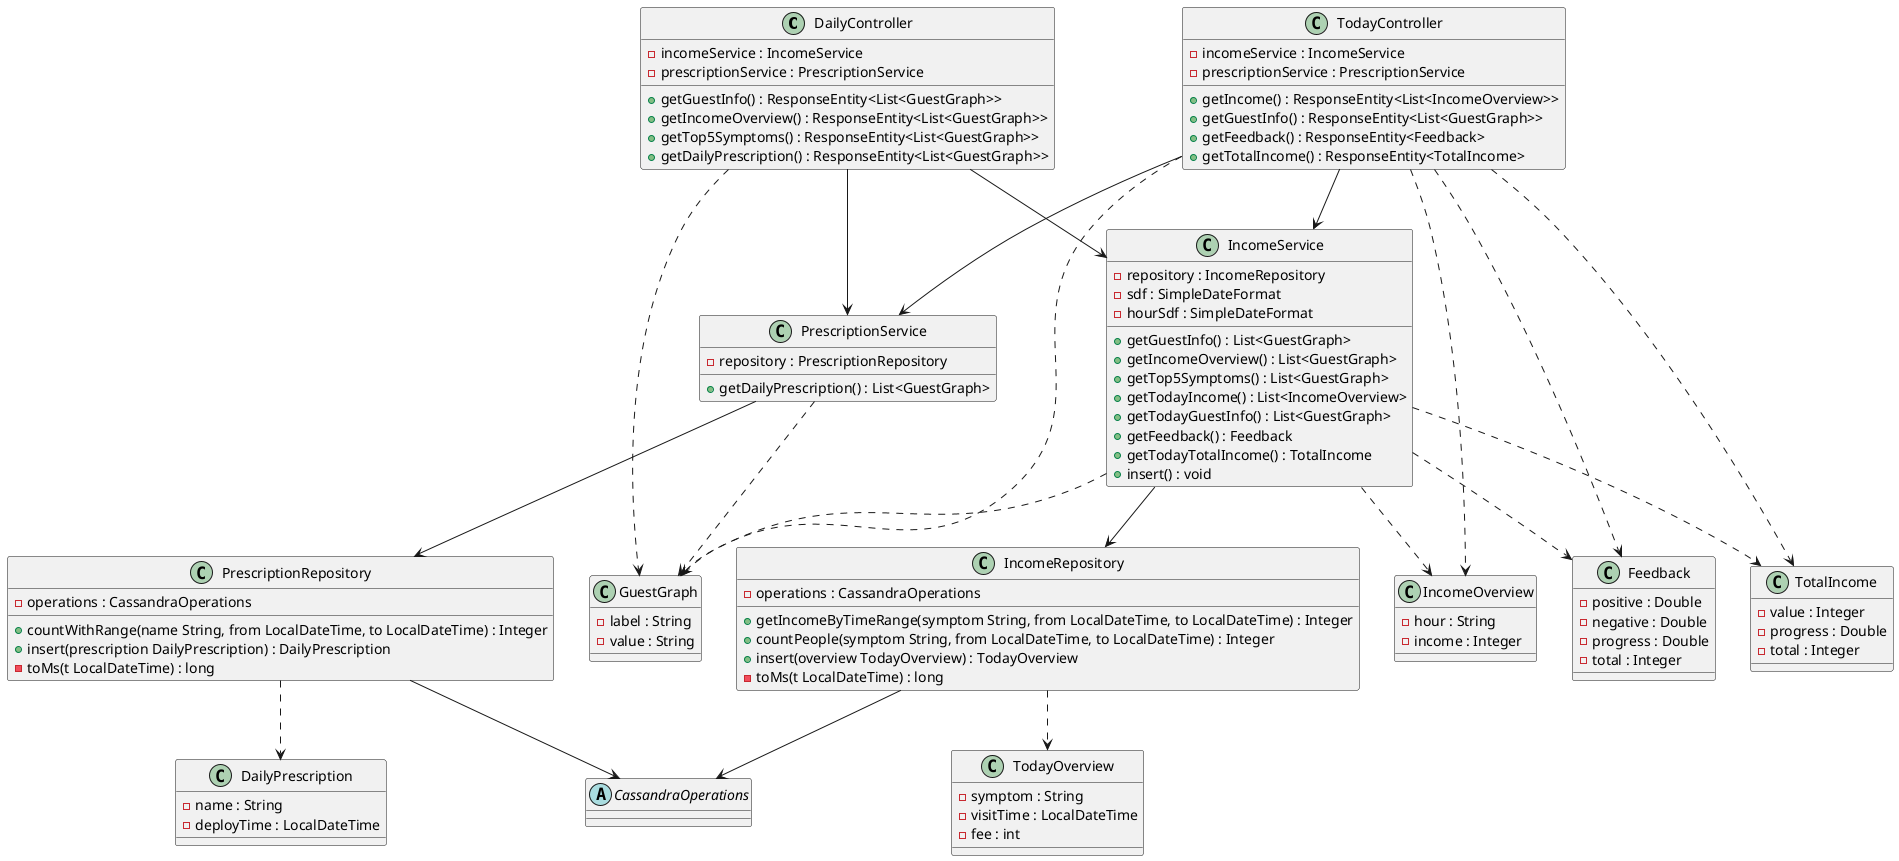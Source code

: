 @startuml
'https://plantuml.com/class-diagram

class DailyController {
- incomeService : IncomeService
- prescriptionService : PrescriptionService

+ getGuestInfo() : ResponseEntity<List<GuestGraph>>
+ getIncomeOverview() : ResponseEntity<List<GuestGraph>>
+ getTop5Symptoms() : ResponseEntity<List<GuestGraph>>
+ getDailyPrescription() : ResponseEntity<List<GuestGraph>>
}

class TodayController {
- incomeService : IncomeService
- prescriptionService : PrescriptionService

+ getIncome() : ResponseEntity<List<IncomeOverview>>
+ getGuestInfo() : ResponseEntity<List<GuestGraph>>
+ getFeedback() : ResponseEntity<Feedback>
+ getTotalIncome() : ResponseEntity<TotalIncome>
}

class GuestGraph {
- label : String
- value : String
}

class IncomeOverview {
- hour : String
- income : Integer
}

class Feedback {
- positive : Double
- negative : Double
- progress : Double
- total : Integer
}

class TotalIncome {
- value : Integer
- progress : Double
- total : Integer
}

class IncomeService {
- repository : IncomeRepository
- sdf : SimpleDateFormat
- hourSdf : SimpleDateFormat

+ getGuestInfo() : List<GuestGraph>
+ getIncomeOverview() : List<GuestGraph>
+ getTop5Symptoms() : List<GuestGraph>
+ getTodayIncome() : List<IncomeOverview>
+ getTodayGuestInfo() : List<GuestGraph>
+ getFeedback() : Feedback
+ getTodayTotalIncome() : TotalIncome
+ insert() : void
}

class PrescriptionService {
- repository : PrescriptionRepository
+ getDailyPrescription() : List<GuestGraph>
}

class IncomeRepository {
- operations : CassandraOperations
+ getIncomeByTimeRange(symptom String, from LocalDateTime, to LocalDateTime) : Integer
+ countPeople(symptom String, from LocalDateTime, to LocalDateTime) : Integer
+ insert(overview TodayOverview) : TodayOverview
- toMs(t LocalDateTime) : long
}

class PrescriptionRepository {
- operations : CassandraOperations
+ countWithRange(name String, from LocalDateTime, to LocalDateTime) : Integer
+ insert(prescription DailyPrescription) : DailyPrescription
- toMs(t LocalDateTime) : long
}

class TodayOverview {
- symptom : String
- visitTime : LocalDateTime
- fee : int
}

class DailyPrescription {
- name : String
- deployTime : LocalDateTime
}

abstract class CassandraOperations

DailyController ..> GuestGraph
TodayController ..> GuestGraph
TodayController ..> IncomeOverview
TodayController ..> Feedback
TodayController ..> TotalIncome

IncomeService ..> GuestGraph
IncomeService ..> IncomeOverview
IncomeService ..> Feedback
IncomeService ..> TotalIncome

PrescriptionService ..> GuestGraph

DailyController --> IncomeService
DailyController --> PrescriptionService

TodayController --> IncomeService
TodayController --> PrescriptionService

IncomeService --> IncomeRepository

PrescriptionService --> PrescriptionRepository

IncomeRepository ..> TodayOverview
IncomeRepository --> CassandraOperations

PrescriptionRepository ..> DailyPrescription
PrescriptionRepository --> CassandraOperations

@enduml
